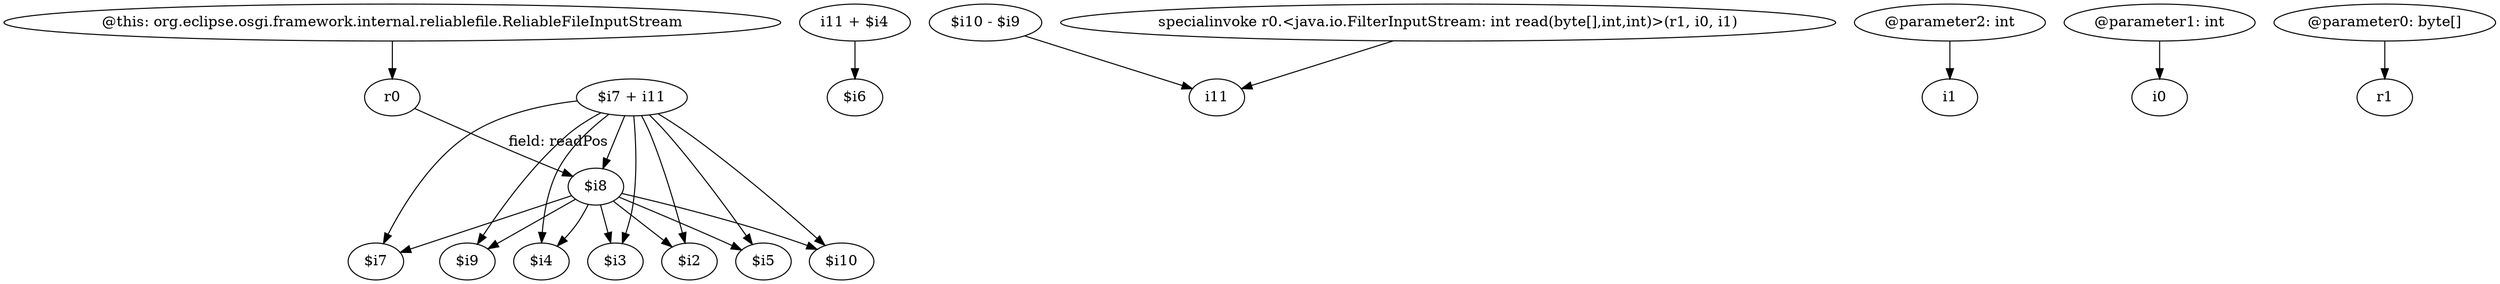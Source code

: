 digraph g {
0[label="$i7 + i11"]
1[label="$i2"]
0->1[label=""]
2[label="$i5"]
0->2[label=""]
3[label="i11 + $i4"]
4[label="$i6"]
3->4[label=""]
5[label="r0"]
6[label="$i8"]
5->6[label="field: readPos"]
7[label="$i4"]
6->7[label=""]
8[label="@this: org.eclipse.osgi.framework.internal.reliablefile.ReliableFileInputStream"]
8->5[label=""]
9[label="$i7"]
0->9[label=""]
6->9[label=""]
0->7[label=""]
10[label="$i10"]
6->10[label=""]
11[label="$i10 - $i9"]
12[label="i11"]
11->12[label=""]
13[label="$i9"]
0->13[label=""]
6->13[label=""]
14[label="$i3"]
0->14[label=""]
6->14[label=""]
15[label="@parameter2: int"]
16[label="i1"]
15->16[label=""]
17[label="@parameter1: int"]
18[label="i0"]
17->18[label=""]
19[label="@parameter0: byte[]"]
20[label="r1"]
19->20[label=""]
21[label="specialinvoke r0.<java.io.FilterInputStream: int read(byte[],int,int)>(r1, i0, i1)"]
21->12[label=""]
6->1[label=""]
6->2[label=""]
0->10[label=""]
0->6[label=""]
}